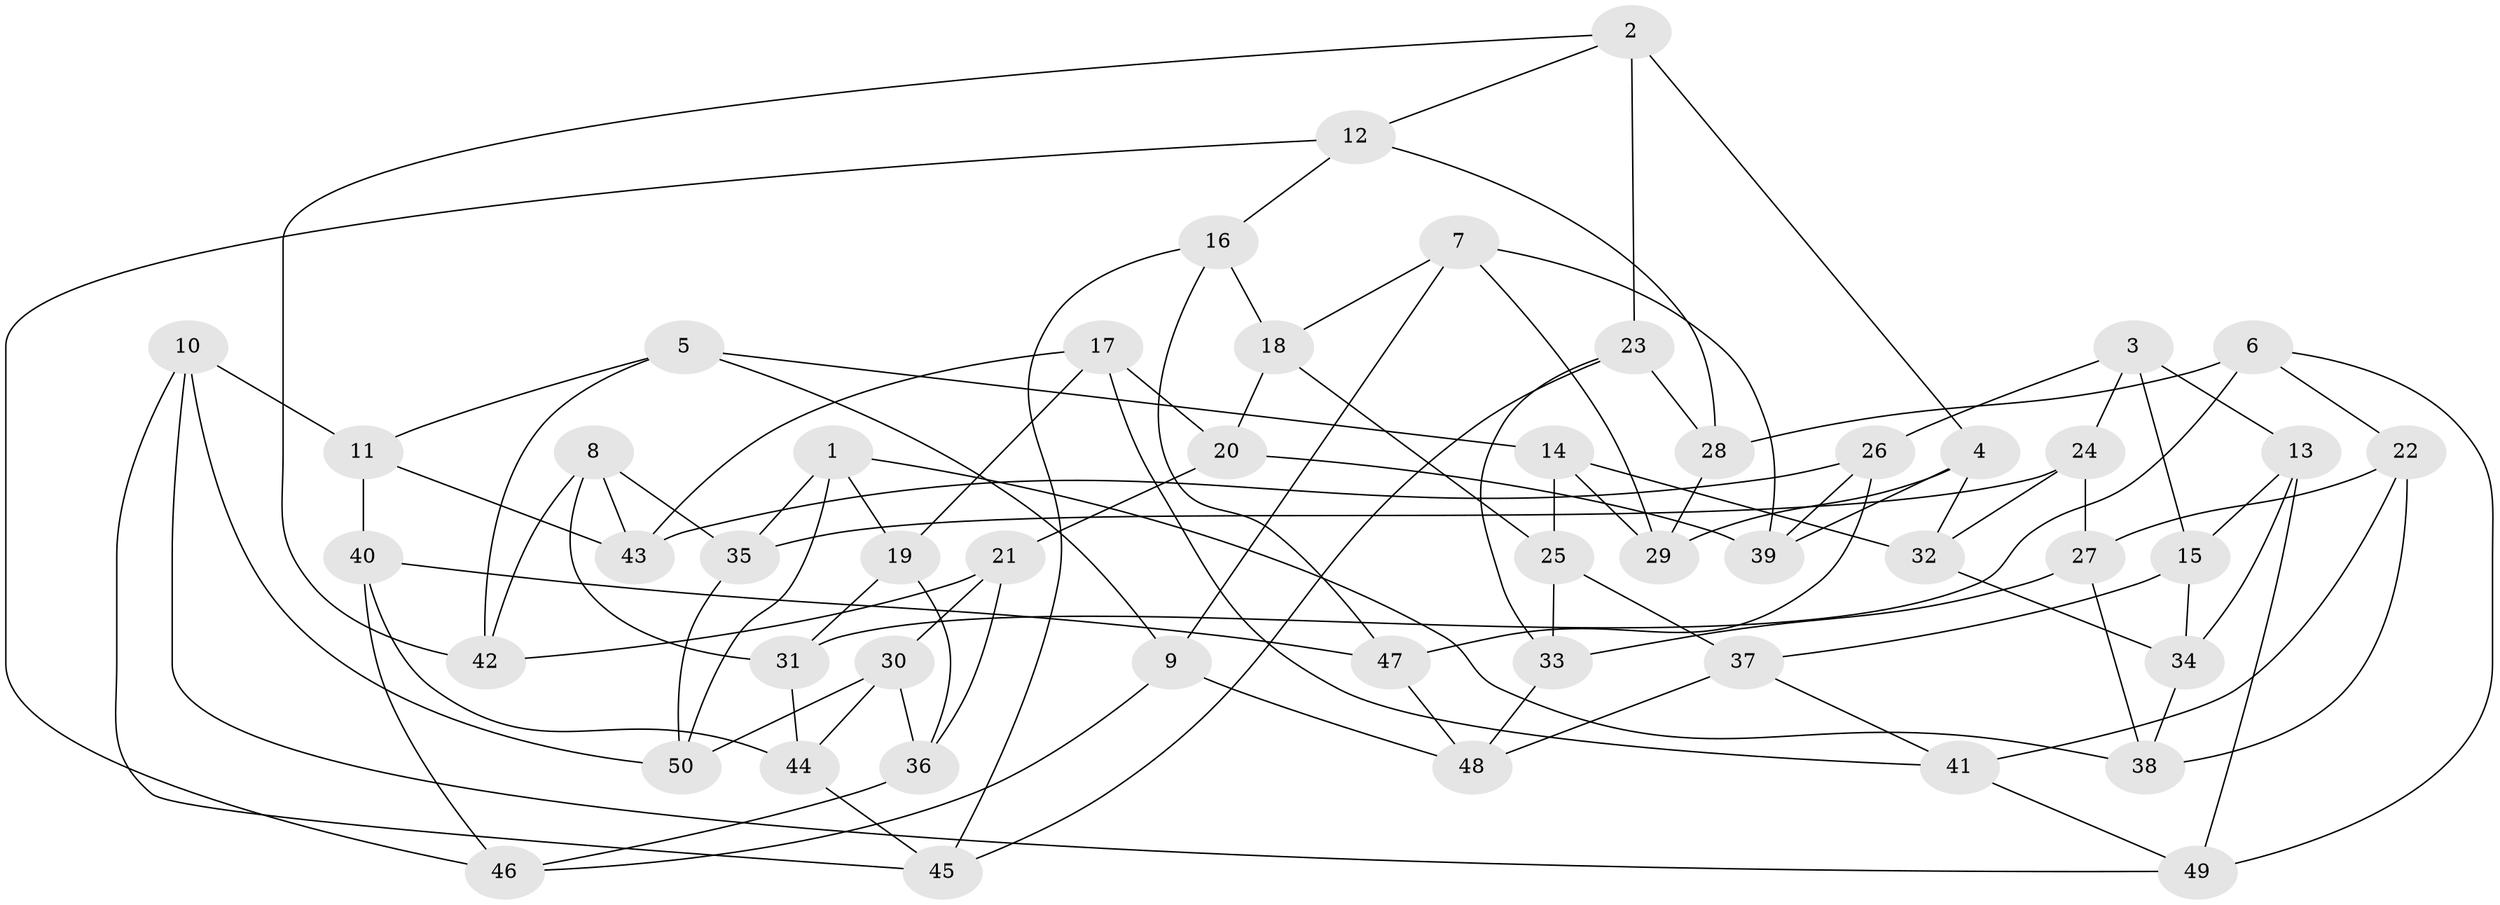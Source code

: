 // coarse degree distribution, {4: 0.45714285714285713, 3: 0.14285714285714285, 5: 0.2571428571428571, 6: 0.14285714285714285}
// Generated by graph-tools (version 1.1) at 2025/38/03/04/25 23:38:06]
// undirected, 50 vertices, 100 edges
graph export_dot {
  node [color=gray90,style=filled];
  1;
  2;
  3;
  4;
  5;
  6;
  7;
  8;
  9;
  10;
  11;
  12;
  13;
  14;
  15;
  16;
  17;
  18;
  19;
  20;
  21;
  22;
  23;
  24;
  25;
  26;
  27;
  28;
  29;
  30;
  31;
  32;
  33;
  34;
  35;
  36;
  37;
  38;
  39;
  40;
  41;
  42;
  43;
  44;
  45;
  46;
  47;
  48;
  49;
  50;
  1 -- 19;
  1 -- 38;
  1 -- 50;
  1 -- 35;
  2 -- 23;
  2 -- 12;
  2 -- 42;
  2 -- 4;
  3 -- 15;
  3 -- 26;
  3 -- 24;
  3 -- 13;
  4 -- 39;
  4 -- 29;
  4 -- 32;
  5 -- 11;
  5 -- 9;
  5 -- 14;
  5 -- 42;
  6 -- 28;
  6 -- 49;
  6 -- 31;
  6 -- 22;
  7 -- 18;
  7 -- 39;
  7 -- 29;
  7 -- 9;
  8 -- 35;
  8 -- 43;
  8 -- 42;
  8 -- 31;
  9 -- 48;
  9 -- 46;
  10 -- 45;
  10 -- 50;
  10 -- 49;
  10 -- 11;
  11 -- 40;
  11 -- 43;
  12 -- 16;
  12 -- 28;
  12 -- 46;
  13 -- 15;
  13 -- 34;
  13 -- 49;
  14 -- 25;
  14 -- 29;
  14 -- 32;
  15 -- 34;
  15 -- 37;
  16 -- 18;
  16 -- 45;
  16 -- 47;
  17 -- 43;
  17 -- 41;
  17 -- 19;
  17 -- 20;
  18 -- 20;
  18 -- 25;
  19 -- 31;
  19 -- 36;
  20 -- 21;
  20 -- 39;
  21 -- 30;
  21 -- 42;
  21 -- 36;
  22 -- 27;
  22 -- 38;
  22 -- 41;
  23 -- 28;
  23 -- 33;
  23 -- 45;
  24 -- 35;
  24 -- 27;
  24 -- 32;
  25 -- 33;
  25 -- 37;
  26 -- 47;
  26 -- 43;
  26 -- 39;
  27 -- 38;
  27 -- 33;
  28 -- 29;
  30 -- 44;
  30 -- 50;
  30 -- 36;
  31 -- 44;
  32 -- 34;
  33 -- 48;
  34 -- 38;
  35 -- 50;
  36 -- 46;
  37 -- 41;
  37 -- 48;
  40 -- 46;
  40 -- 47;
  40 -- 44;
  41 -- 49;
  44 -- 45;
  47 -- 48;
}
